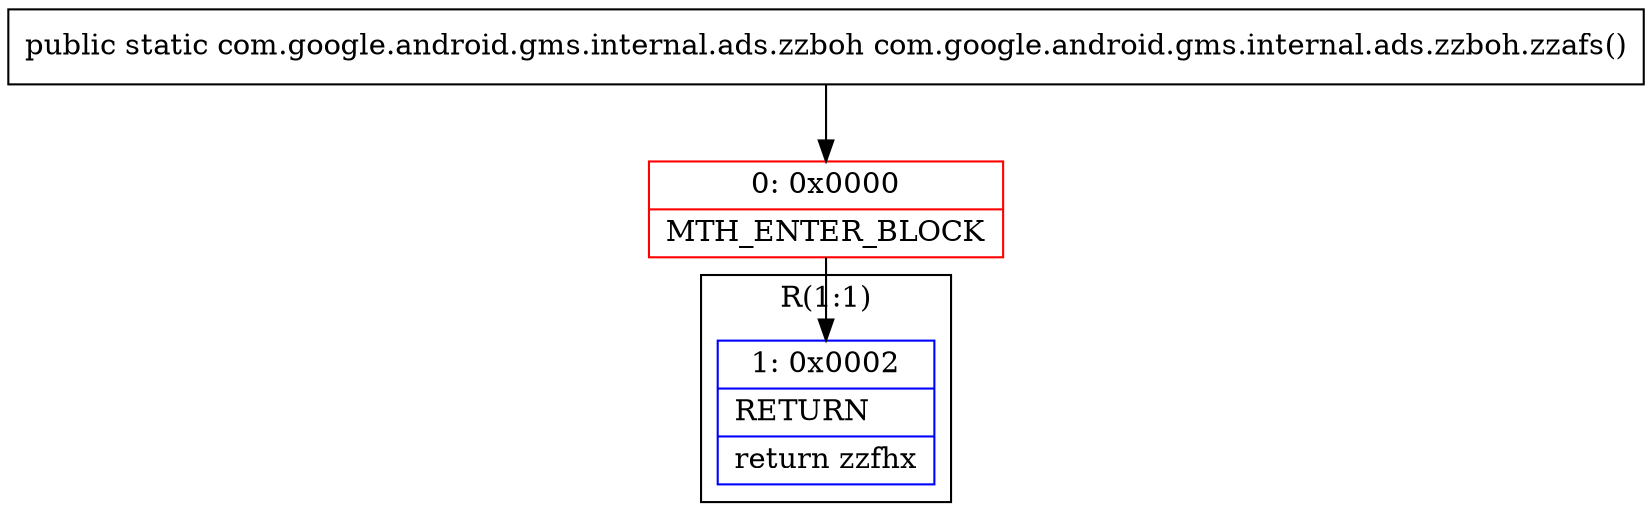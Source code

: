 digraph "CFG forcom.google.android.gms.internal.ads.zzboh.zzafs()Lcom\/google\/android\/gms\/internal\/ads\/zzboh;" {
subgraph cluster_Region_38244466 {
label = "R(1:1)";
node [shape=record,color=blue];
Node_1 [shape=record,label="{1\:\ 0x0002|RETURN\l|return zzfhx\l}"];
}
Node_0 [shape=record,color=red,label="{0\:\ 0x0000|MTH_ENTER_BLOCK\l}"];
MethodNode[shape=record,label="{public static com.google.android.gms.internal.ads.zzboh com.google.android.gms.internal.ads.zzboh.zzafs() }"];
MethodNode -> Node_0;
Node_0 -> Node_1;
}

